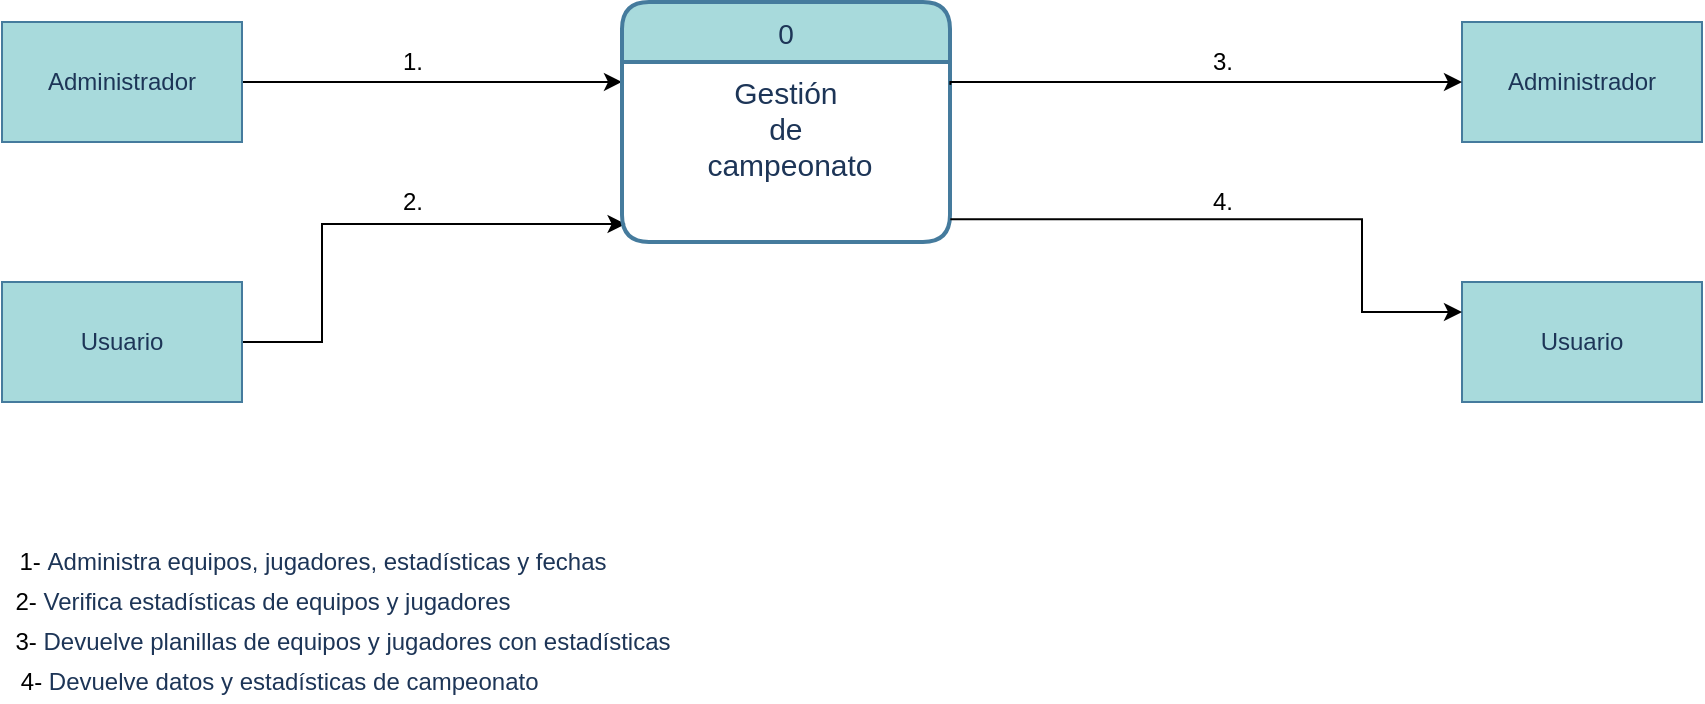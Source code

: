 <mxfile version="13.9.9" type="device"><diagram id="RfGLwbVzoQQx0L43XM7C" name="Página-1"><mxGraphModel dx="821" dy="390" grid="1" gridSize="10" guides="1" tooltips="1" connect="1" arrows="1" fold="1" page="1" pageScale="1" pageWidth="827" pageHeight="1169" background="#FFFFFF" math="0" shadow="0"><root><mxCell id="0"/><mxCell id="1" parent="0"/><mxCell id="XIlYdWAPtqS4iMnsv_BF-5" style="edgeStyle=orthogonalEdgeStyle;rounded=0;orthogonalLoop=1;jettySize=auto;html=1;entryX=0;entryY=0.111;entryDx=0;entryDy=0;entryPerimeter=0;" parent="1" source="rAP4Ke-5N5fCow87H4PZ-2" target="rAP4Ke-5N5fCow87H4PZ-14" edge="1"><mxGeometry relative="1" as="geometry"><mxPoint x="160" y="130" as="targetPoint"/></mxGeometry></mxCell><mxCell id="rAP4Ke-5N5fCow87H4PZ-2" value="Administrador" style="rounded=0;whiteSpace=wrap;html=1;fillColor=#A8DADC;strokeColor=#457B9D;fontColor=#1D3557;" parent="1" vertex="1"><mxGeometry x="20" y="100" width="120" height="60" as="geometry"/></mxCell><mxCell id="XIlYdWAPtqS4iMnsv_BF-9" style="edgeStyle=orthogonalEdgeStyle;rounded=0;orthogonalLoop=1;jettySize=auto;html=1;entryX=0.011;entryY=0.9;entryDx=0;entryDy=0;entryPerimeter=0;" parent="1" source="rAP4Ke-5N5fCow87H4PZ-4" target="rAP4Ke-5N5fCow87H4PZ-14" edge="1"><mxGeometry relative="1" as="geometry"><Array as="points"><mxPoint x="180" y="260"/><mxPoint x="180" y="201"/></Array></mxGeometry></mxCell><mxCell id="rAP4Ke-5N5fCow87H4PZ-4" value="Usuario" style="rounded=0;whiteSpace=wrap;html=1;fillColor=#A8DADC;strokeColor=#457B9D;fontColor=#1D3557;" parent="1" vertex="1"><mxGeometry x="20" y="230" width="120" height="60" as="geometry"/></mxCell><mxCell id="rAP4Ke-5N5fCow87H4PZ-13" value="0" style="swimlane;childLayout=stackLayout;horizontal=1;startSize=30;horizontalStack=0;rounded=1;fontSize=14;fontStyle=0;strokeWidth=2;resizeParent=0;resizeLast=1;shadow=0;dashed=0;align=center;fillColor=#A8DADC;strokeColor=#457B9D;fontColor=#1D3557;" parent="1" vertex="1"><mxGeometry x="330" y="90" width="164" height="120" as="geometry"/></mxCell><mxCell id="rAP4Ke-5N5fCow87H4PZ-14" value="Gestión &#10;de &#10;campeonato" style="align=center;strokeColor=none;fillColor=none;spacingLeft=4;fontSize=15;verticalAlign=top;resizable=0;rotatable=0;part=1;fontColor=#1D3557;" parent="rAP4Ke-5N5fCow87H4PZ-13" vertex="1"><mxGeometry y="30" width="164" height="90" as="geometry"/></mxCell><mxCell id="XIlYdWAPtqS4iMnsv_BF-1" value="Administrador" style="rounded=0;whiteSpace=wrap;html=1;fillColor=#A8DADC;strokeColor=#457B9D;fontColor=#1D3557;" parent="1" vertex="1"><mxGeometry x="750" y="100" width="120" height="60" as="geometry"/></mxCell><mxCell id="XIlYdWAPtqS4iMnsv_BF-2" value="Usuario" style="rounded=0;whiteSpace=wrap;html=1;fillColor=#A8DADC;strokeColor=#457B9D;fontColor=#1D3557;" parent="1" vertex="1"><mxGeometry x="750" y="230" width="120" height="60" as="geometry"/></mxCell><mxCell id="XIlYdWAPtqS4iMnsv_BF-8" style="edgeStyle=orthogonalEdgeStyle;rounded=0;orthogonalLoop=1;jettySize=auto;html=1;exitX=1.001;exitY=0.127;exitDx=0;exitDy=0;entryX=0;entryY=0.5;entryDx=0;entryDy=0;exitPerimeter=0;" parent="1" source="rAP4Ke-5N5fCow87H4PZ-14" target="XIlYdWAPtqS4iMnsv_BF-1" edge="1"><mxGeometry relative="1" as="geometry"><Array as="points"><mxPoint x="494" y="130"/></Array></mxGeometry></mxCell><mxCell id="XIlYdWAPtqS4iMnsv_BF-12" value="1-&amp;nbsp;&lt;span style=&quot;color: rgb(29 , 53 , 87)&quot;&gt;Administra equipos,&lt;/span&gt;&lt;span style=&quot;color: rgb(29 , 53 , 87)&quot;&gt;&amp;nbsp;&lt;/span&gt;&lt;span style=&quot;color: rgb(29 , 53 , 87)&quot;&gt;jugadores, estadísticas y fechas&lt;/span&gt;" style="text;html=1;align=center;verticalAlign=middle;resizable=0;points=[];autosize=1;" parent="1" vertex="1"><mxGeometry x="20" y="360" width="310" height="20" as="geometry"/></mxCell><mxCell id="XIlYdWAPtqS4iMnsv_BF-13" value="1." style="text;html=1;align=center;verticalAlign=middle;resizable=0;points=[];autosize=1;" parent="1" vertex="1"><mxGeometry x="210" y="110" width="30" height="20" as="geometry"/></mxCell><mxCell id="XIlYdWAPtqS4iMnsv_BF-15" value="2- &lt;font color=&quot;#1d3557&quot;&gt;Verifica estadísticas de equipos y jugadores&lt;/font&gt;" style="text;html=1;align=center;verticalAlign=middle;resizable=0;points=[];autosize=1;" parent="1" vertex="1"><mxGeometry x="20" y="380" width="260" height="20" as="geometry"/></mxCell><mxCell id="XIlYdWAPtqS4iMnsv_BF-16" value="2." style="text;html=1;align=center;verticalAlign=middle;resizable=0;points=[];autosize=1;" parent="1" vertex="1"><mxGeometry x="210" y="180" width="30" height="20" as="geometry"/></mxCell><mxCell id="XIlYdWAPtqS4iMnsv_BF-17" value="3." style="text;html=1;align=center;verticalAlign=middle;resizable=0;points=[];autosize=1;" parent="1" vertex="1"><mxGeometry x="615" y="110" width="30" height="20" as="geometry"/></mxCell><mxCell id="XIlYdWAPtqS4iMnsv_BF-19" style="edgeStyle=orthogonalEdgeStyle;rounded=0;orthogonalLoop=1;jettySize=auto;html=1;exitX=1.001;exitY=0.873;exitDx=0;exitDy=0;entryX=0;entryY=0.25;entryDx=0;entryDy=0;exitPerimeter=0;" parent="1" source="rAP4Ke-5N5fCow87H4PZ-14" target="XIlYdWAPtqS4iMnsv_BF-2" edge="1"><mxGeometry relative="1" as="geometry"><Array as="points"><mxPoint x="700" y="199"/><mxPoint x="700" y="245"/></Array></mxGeometry></mxCell><mxCell id="XIlYdWAPtqS4iMnsv_BF-20" value="4." style="text;html=1;align=center;verticalAlign=middle;resizable=0;points=[];autosize=1;" parent="1" vertex="1"><mxGeometry x="615" y="180" width="30" height="20" as="geometry"/></mxCell><mxCell id="XIlYdWAPtqS4iMnsv_BF-21" value="3- &lt;font color=&quot;#1d3557&quot;&gt;Devuelve planillas de equipos y jugadores con estadísticas&lt;/font&gt;" style="text;html=1;align=center;verticalAlign=middle;resizable=0;points=[];autosize=1;" parent="1" vertex="1"><mxGeometry x="20" y="400" width="340" height="20" as="geometry"/></mxCell><mxCell id="XIlYdWAPtqS4iMnsv_BF-22" value="4- &lt;font color=&quot;#1d3557&quot;&gt;Devuelve datos y&amp;nbsp;&lt;/font&gt;&lt;span style=&quot;color: rgb(29 , 53 , 87)&quot;&gt;estadísticas&lt;/span&gt;&lt;font color=&quot;#1d3557&quot;&gt;&amp;nbsp;de campeonato&lt;/font&gt;&amp;nbsp;" style="text;html=1;align=center;verticalAlign=middle;resizable=0;points=[];autosize=1;" parent="1" vertex="1"><mxGeometry x="20" y="420" width="280" height="20" as="geometry"/></mxCell></root></mxGraphModel></diagram></mxfile>